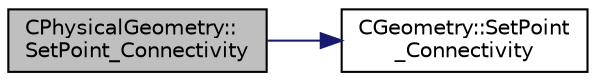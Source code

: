 digraph "CPhysicalGeometry::SetPoint_Connectivity"
{
  edge [fontname="Helvetica",fontsize="10",labelfontname="Helvetica",labelfontsize="10"];
  node [fontname="Helvetica",fontsize="10",shape=record];
  rankdir="LR";
  Node1270 [label="CPhysicalGeometry::\lSetPoint_Connectivity",height=0.2,width=0.4,color="black", fillcolor="grey75", style="filled", fontcolor="black"];
  Node1270 -> Node1271 [color="midnightblue",fontsize="10",style="solid",fontname="Helvetica"];
  Node1271 [label="CGeometry::SetPoint\l_Connectivity",height=0.2,width=0.4,color="black", fillcolor="white", style="filled",URL="$class_c_geometry.html#af434fdef787e1c2c494cb19463658efa",tooltip="Setas connectivity between points. "];
}
